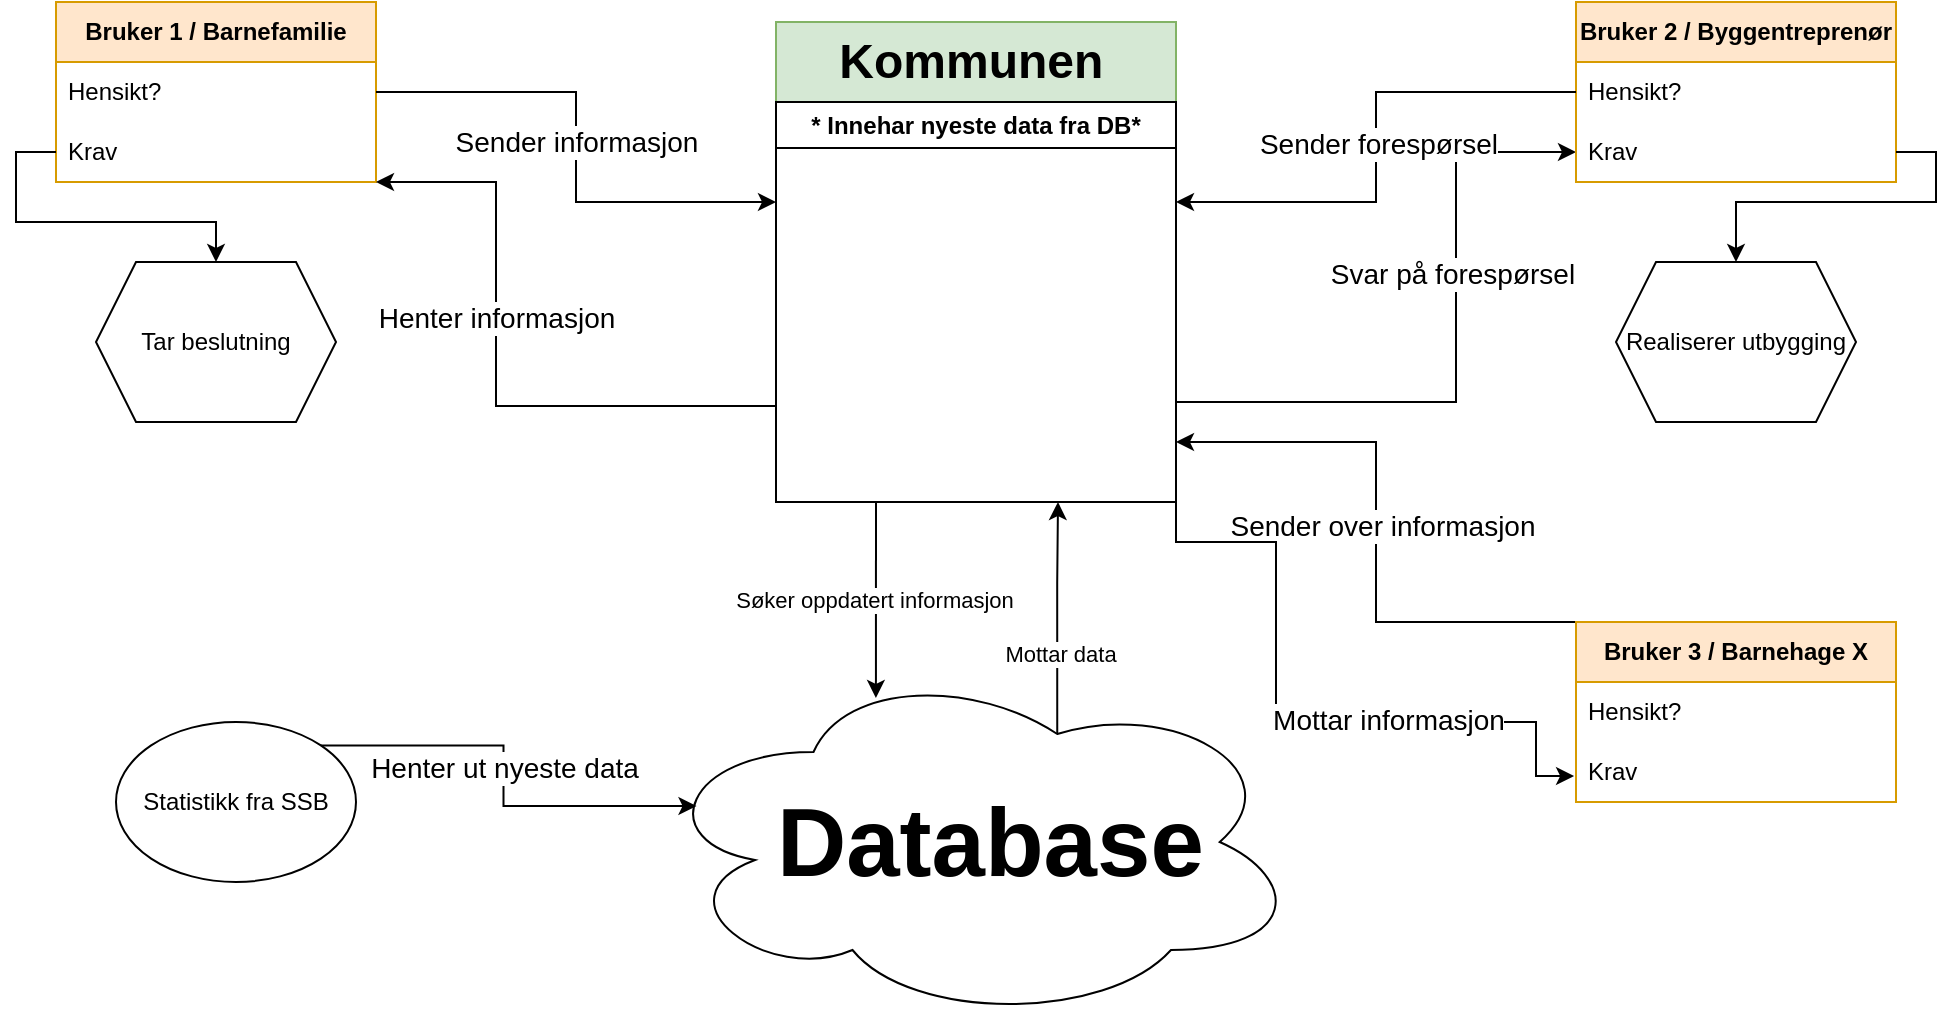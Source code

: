 <mxfile version="22.0.2" type="github">
  <diagram id="C5RBs43oDa-KdzZeNtuy" name="Page-1">
    <mxGraphModel dx="2901" dy="1118" grid="1" gridSize="10" guides="1" tooltips="1" connect="1" arrows="1" fold="1" page="1" pageScale="1" pageWidth="827" pageHeight="1169" math="0" shadow="0">
      <root>
        <mxCell id="WIyWlLk6GJQsqaUBKTNV-0" />
        <mxCell id="WIyWlLk6GJQsqaUBKTNV-1" parent="WIyWlLk6GJQsqaUBKTNV-0" />
        <mxCell id="G2nF_cRTzTYgWaF174XV-86" value="&lt;b&gt;Bruker 1 / Barnefamilie&lt;/b&gt;" style="swimlane;fontStyle=0;childLayout=stackLayout;horizontal=1;startSize=30;horizontalStack=0;resizeParent=1;resizeParentMax=0;resizeLast=0;collapsible=1;marginBottom=0;whiteSpace=wrap;html=1;fillColor=#ffe6cc;strokeColor=#d79b00;" vertex="1" parent="WIyWlLk6GJQsqaUBKTNV-1">
          <mxGeometry x="-40" y="50" width="160" height="90" as="geometry" />
        </mxCell>
        <mxCell id="G2nF_cRTzTYgWaF174XV-87" value="Hensikt?" style="text;strokeColor=none;fillColor=none;align=left;verticalAlign=middle;spacingLeft=4;spacingRight=4;overflow=hidden;points=[[0,0.5],[1,0.5]];portConstraint=eastwest;rotatable=0;whiteSpace=wrap;html=1;" vertex="1" parent="G2nF_cRTzTYgWaF174XV-86">
          <mxGeometry y="30" width="160" height="30" as="geometry" />
        </mxCell>
        <mxCell id="G2nF_cRTzTYgWaF174XV-88" value="Krav" style="text;strokeColor=none;fillColor=none;align=left;verticalAlign=middle;spacingLeft=4;spacingRight=4;overflow=hidden;points=[[0,0.5],[1,0.5]];portConstraint=eastwest;rotatable=0;whiteSpace=wrap;html=1;" vertex="1" parent="G2nF_cRTzTYgWaF174XV-86">
          <mxGeometry y="60" width="160" height="30" as="geometry" />
        </mxCell>
        <mxCell id="G2nF_cRTzTYgWaF174XV-96" value="&lt;h1&gt;&amp;nbsp; &amp;nbsp; Kommunen&lt;/h1&gt;&lt;p&gt;&lt;br&gt;&lt;/p&gt;" style="text;html=1;strokeColor=#82b366;fillColor=#d5e8d4;spacing=5;spacingTop=-20;whiteSpace=wrap;overflow=hidden;rounded=0;" vertex="1" parent="WIyWlLk6GJQsqaUBKTNV-1">
          <mxGeometry x="320" y="60" width="200" height="40" as="geometry" />
        </mxCell>
        <mxCell id="G2nF_cRTzTYgWaF174XV-114" style="edgeStyle=orthogonalEdgeStyle;rounded=0;orthogonalLoop=1;jettySize=auto;html=1;exitX=1;exitY=0.75;exitDx=0;exitDy=0;entryX=0;entryY=0.5;entryDx=0;entryDy=0;" edge="1" parent="WIyWlLk6GJQsqaUBKTNV-1" source="G2nF_cRTzTYgWaF174XV-97" target="G2nF_cRTzTYgWaF174XV-100">
          <mxGeometry relative="1" as="geometry">
            <Array as="points">
              <mxPoint x="660" y="250" />
              <mxPoint x="660" y="125" />
            </Array>
          </mxGeometry>
        </mxCell>
        <mxCell id="G2nF_cRTzTYgWaF174XV-115" value="&lt;font style=&quot;font-size: 14px;&quot;&gt;Svar på forespørsel&lt;/font&gt;" style="edgeLabel;html=1;align=center;verticalAlign=middle;resizable=0;points=[];" vertex="1" connectable="0" parent="G2nF_cRTzTYgWaF174XV-114">
          <mxGeometry x="0.255" y="2" relative="1" as="geometry">
            <mxPoint as="offset" />
          </mxGeometry>
        </mxCell>
        <mxCell id="G2nF_cRTzTYgWaF174XV-97" value="* Innehar nyeste data fra DB*" style="swimlane;whiteSpace=wrap;html=1;" vertex="1" parent="WIyWlLk6GJQsqaUBKTNV-1">
          <mxGeometry x="320" y="100" width="200" height="200" as="geometry" />
        </mxCell>
        <mxCell id="G2nF_cRTzTYgWaF174XV-98" value="&lt;b&gt;Bruker 2 / Byggentreprenør&lt;/b&gt;" style="swimlane;fontStyle=0;childLayout=stackLayout;horizontal=1;startSize=30;horizontalStack=0;resizeParent=1;resizeParentMax=0;resizeLast=0;collapsible=1;marginBottom=0;whiteSpace=wrap;html=1;fillColor=#ffe6cc;strokeColor=#d79b00;" vertex="1" parent="WIyWlLk6GJQsqaUBKTNV-1">
          <mxGeometry x="720" y="50" width="160" height="90" as="geometry" />
        </mxCell>
        <mxCell id="G2nF_cRTzTYgWaF174XV-99" value="Hensikt?" style="text;strokeColor=none;fillColor=none;align=left;verticalAlign=middle;spacingLeft=4;spacingRight=4;overflow=hidden;points=[[0,0.5],[1,0.5]];portConstraint=eastwest;rotatable=0;whiteSpace=wrap;html=1;" vertex="1" parent="G2nF_cRTzTYgWaF174XV-98">
          <mxGeometry y="30" width="160" height="30" as="geometry" />
        </mxCell>
        <mxCell id="G2nF_cRTzTYgWaF174XV-100" value="Krav" style="text;strokeColor=none;fillColor=none;align=left;verticalAlign=middle;spacingLeft=4;spacingRight=4;overflow=hidden;points=[[0,0.5],[1,0.5]];portConstraint=eastwest;rotatable=0;whiteSpace=wrap;html=1;" vertex="1" parent="G2nF_cRTzTYgWaF174XV-98">
          <mxGeometry y="60" width="160" height="30" as="geometry" />
        </mxCell>
        <mxCell id="G2nF_cRTzTYgWaF174XV-119" style="edgeStyle=orthogonalEdgeStyle;rounded=0;orthogonalLoop=1;jettySize=auto;html=1;exitX=0.625;exitY=0.2;exitDx=0;exitDy=0;exitPerimeter=0;" edge="1" parent="WIyWlLk6GJQsqaUBKTNV-1" source="G2nF_cRTzTYgWaF174XV-101">
          <mxGeometry relative="1" as="geometry">
            <mxPoint x="461" y="300" as="targetPoint" />
          </mxGeometry>
        </mxCell>
        <mxCell id="G2nF_cRTzTYgWaF174XV-121" value="Mottar data" style="edgeLabel;html=1;align=center;verticalAlign=middle;resizable=0;points=[];" vertex="1" connectable="0" parent="G2nF_cRTzTYgWaF174XV-119">
          <mxGeometry x="-0.316" y="-1" relative="1" as="geometry">
            <mxPoint as="offset" />
          </mxGeometry>
        </mxCell>
        <mxCell id="G2nF_cRTzTYgWaF174XV-101" value="&lt;b&gt;&lt;font style=&quot;font-size: 48px;&quot;&gt;&amp;nbsp;Database&lt;/font&gt;&lt;/b&gt;" style="ellipse;shape=cloud;whiteSpace=wrap;html=1;" vertex="1" parent="WIyWlLk6GJQsqaUBKTNV-1">
          <mxGeometry x="257.5" y="380" width="325" height="180" as="geometry" />
        </mxCell>
        <mxCell id="G2nF_cRTzTYgWaF174XV-108" style="edgeStyle=orthogonalEdgeStyle;rounded=0;orthogonalLoop=1;jettySize=auto;html=1;entryX=0;entryY=0.25;entryDx=0;entryDy=0;" edge="1" parent="WIyWlLk6GJQsqaUBKTNV-1" source="G2nF_cRTzTYgWaF174XV-87" target="G2nF_cRTzTYgWaF174XV-97">
          <mxGeometry relative="1" as="geometry" />
        </mxCell>
        <mxCell id="G2nF_cRTzTYgWaF174XV-109" value="&lt;font style=&quot;font-size: 14px;&quot;&gt;Sender informasjon&lt;/font&gt;" style="edgeLabel;html=1;align=center;verticalAlign=middle;resizable=0;points=[];" vertex="1" connectable="0" parent="G2nF_cRTzTYgWaF174XV-108">
          <mxGeometry x="-0.02" relative="1" as="geometry">
            <mxPoint as="offset" />
          </mxGeometry>
        </mxCell>
        <mxCell id="G2nF_cRTzTYgWaF174XV-110" style="edgeStyle=orthogonalEdgeStyle;rounded=0;orthogonalLoop=1;jettySize=auto;html=1;exitX=0;exitY=0.75;exitDx=0;exitDy=0;" edge="1" parent="WIyWlLk6GJQsqaUBKTNV-1">
          <mxGeometry relative="1" as="geometry">
            <mxPoint x="320" y="250.99" as="sourcePoint" />
            <mxPoint x="120" y="140" as="targetPoint" />
            <Array as="points">
              <mxPoint x="320" y="252" />
              <mxPoint x="180" y="252" />
              <mxPoint x="180" y="140" />
            </Array>
          </mxGeometry>
        </mxCell>
        <mxCell id="G2nF_cRTzTYgWaF174XV-111" value="&lt;font style=&quot;font-size: 14px;&quot;&gt;Henter informasjon&lt;/font&gt;" style="edgeLabel;html=1;align=center;verticalAlign=middle;resizable=0;points=[];" vertex="1" connectable="0" parent="G2nF_cRTzTYgWaF174XV-110">
          <mxGeometry x="0.183" relative="1" as="geometry">
            <mxPoint as="offset" />
          </mxGeometry>
        </mxCell>
        <mxCell id="G2nF_cRTzTYgWaF174XV-112" style="edgeStyle=orthogonalEdgeStyle;rounded=0;orthogonalLoop=1;jettySize=auto;html=1;exitX=0;exitY=0.5;exitDx=0;exitDy=0;entryX=1;entryY=0.25;entryDx=0;entryDy=0;" edge="1" parent="WIyWlLk6GJQsqaUBKTNV-1" source="G2nF_cRTzTYgWaF174XV-99" target="G2nF_cRTzTYgWaF174XV-97">
          <mxGeometry relative="1" as="geometry" />
        </mxCell>
        <mxCell id="G2nF_cRTzTYgWaF174XV-113" value="&lt;font style=&quot;font-size: 14px;&quot;&gt;Sender forespørsel&lt;/font&gt;" style="edgeLabel;html=1;align=center;verticalAlign=middle;resizable=0;points=[];" vertex="1" connectable="0" parent="G2nF_cRTzTYgWaF174XV-112">
          <mxGeometry x="-0.012" y="1" relative="1" as="geometry">
            <mxPoint as="offset" />
          </mxGeometry>
        </mxCell>
        <mxCell id="G2nF_cRTzTYgWaF174XV-118" style="edgeStyle=orthogonalEdgeStyle;rounded=0;orthogonalLoop=1;jettySize=auto;html=1;exitX=0.25;exitY=1;exitDx=0;exitDy=0;entryX=0.346;entryY=0.1;entryDx=0;entryDy=0;entryPerimeter=0;" edge="1" parent="WIyWlLk6GJQsqaUBKTNV-1" source="G2nF_cRTzTYgWaF174XV-97" target="G2nF_cRTzTYgWaF174XV-101">
          <mxGeometry relative="1" as="geometry" />
        </mxCell>
        <mxCell id="G2nF_cRTzTYgWaF174XV-120" value="Søker oppdatert informasjon" style="edgeLabel;html=1;align=center;verticalAlign=middle;resizable=0;points=[];" vertex="1" connectable="0" parent="G2nF_cRTzTYgWaF174XV-118">
          <mxGeometry y="-1" relative="1" as="geometry">
            <mxPoint as="offset" />
          </mxGeometry>
        </mxCell>
        <mxCell id="G2nF_cRTzTYgWaF174XV-123" value="Realiserer utbygging" style="shape=hexagon;perimeter=hexagonPerimeter2;whiteSpace=wrap;html=1;fixedSize=1;" vertex="1" parent="WIyWlLk6GJQsqaUBKTNV-1">
          <mxGeometry x="740" y="180" width="120" height="80" as="geometry" />
        </mxCell>
        <mxCell id="G2nF_cRTzTYgWaF174XV-124" style="edgeStyle=orthogonalEdgeStyle;rounded=0;orthogonalLoop=1;jettySize=auto;html=1;exitX=1;exitY=0.5;exitDx=0;exitDy=0;" edge="1" parent="WIyWlLk6GJQsqaUBKTNV-1" source="G2nF_cRTzTYgWaF174XV-100" target="G2nF_cRTzTYgWaF174XV-123">
          <mxGeometry relative="1" as="geometry">
            <Array as="points">
              <mxPoint x="900" y="125" />
              <mxPoint x="900" y="150" />
              <mxPoint x="800" y="150" />
            </Array>
          </mxGeometry>
        </mxCell>
        <mxCell id="G2nF_cRTzTYgWaF174XV-125" value="Tar beslutning" style="shape=hexagon;perimeter=hexagonPerimeter2;whiteSpace=wrap;html=1;fixedSize=1;" vertex="1" parent="WIyWlLk6GJQsqaUBKTNV-1">
          <mxGeometry x="-20" y="180" width="120" height="80" as="geometry" />
        </mxCell>
        <mxCell id="G2nF_cRTzTYgWaF174XV-126" style="edgeStyle=orthogonalEdgeStyle;rounded=0;orthogonalLoop=1;jettySize=auto;html=1;exitX=0;exitY=0.5;exitDx=0;exitDy=0;entryX=0.5;entryY=0;entryDx=0;entryDy=0;" edge="1" parent="WIyWlLk6GJQsqaUBKTNV-1" source="G2nF_cRTzTYgWaF174XV-88" target="G2nF_cRTzTYgWaF174XV-125">
          <mxGeometry relative="1" as="geometry" />
        </mxCell>
        <mxCell id="G2nF_cRTzTYgWaF174XV-131" value="Statistikk fra SSB" style="ellipse;whiteSpace=wrap;html=1;" vertex="1" parent="WIyWlLk6GJQsqaUBKTNV-1">
          <mxGeometry x="-10" y="410" width="120" height="80" as="geometry" />
        </mxCell>
        <mxCell id="G2nF_cRTzTYgWaF174XV-132" style="edgeStyle=orthogonalEdgeStyle;rounded=0;orthogonalLoop=1;jettySize=auto;html=1;exitX=1;exitY=0;exitDx=0;exitDy=0;entryX=0.07;entryY=0.4;entryDx=0;entryDy=0;entryPerimeter=0;" edge="1" parent="WIyWlLk6GJQsqaUBKTNV-1" source="G2nF_cRTzTYgWaF174XV-131" target="G2nF_cRTzTYgWaF174XV-101">
          <mxGeometry relative="1" as="geometry" />
        </mxCell>
        <mxCell id="G2nF_cRTzTYgWaF174XV-133" value="&lt;font style=&quot;font-size: 14px;&quot;&gt;Henter ut nyeste data&lt;/font&gt;" style="edgeLabel;html=1;align=center;verticalAlign=middle;resizable=0;points=[];" vertex="1" connectable="0" parent="G2nF_cRTzTYgWaF174XV-132">
          <mxGeometry x="-0.065" relative="1" as="geometry">
            <mxPoint as="offset" />
          </mxGeometry>
        </mxCell>
        <mxCell id="G2nF_cRTzTYgWaF174XV-140" style="edgeStyle=orthogonalEdgeStyle;rounded=0;orthogonalLoop=1;jettySize=auto;html=1;exitX=0.25;exitY=0;exitDx=0;exitDy=0;" edge="1" parent="WIyWlLk6GJQsqaUBKTNV-1" source="G2nF_cRTzTYgWaF174XV-134">
          <mxGeometry relative="1" as="geometry">
            <mxPoint x="520" y="270" as="targetPoint" />
            <Array as="points">
              <mxPoint x="620" y="360" />
              <mxPoint x="620" y="270" />
            </Array>
          </mxGeometry>
        </mxCell>
        <mxCell id="G2nF_cRTzTYgWaF174XV-141" value="&lt;font style=&quot;font-size: 14px;&quot;&gt;Sender over informasjon&lt;/font&gt;" style="edgeLabel;html=1;align=center;verticalAlign=middle;resizable=0;points=[];" vertex="1" connectable="0" parent="G2nF_cRTzTYgWaF174XV-140">
          <mxGeometry x="0.139" y="-3" relative="1" as="geometry">
            <mxPoint as="offset" />
          </mxGeometry>
        </mxCell>
        <mxCell id="G2nF_cRTzTYgWaF174XV-134" value="&lt;b&gt;Bruker 3 / Barnehage X&lt;/b&gt;" style="swimlane;fontStyle=0;childLayout=stackLayout;horizontal=1;startSize=30;horizontalStack=0;resizeParent=1;resizeParentMax=0;resizeLast=0;collapsible=1;marginBottom=0;whiteSpace=wrap;html=1;fillColor=#ffe6cc;strokeColor=#d79b00;" vertex="1" parent="WIyWlLk6GJQsqaUBKTNV-1">
          <mxGeometry x="720" y="360" width="160" height="90" as="geometry" />
        </mxCell>
        <mxCell id="G2nF_cRTzTYgWaF174XV-135" value="Hensikt?" style="text;strokeColor=none;fillColor=none;align=left;verticalAlign=middle;spacingLeft=4;spacingRight=4;overflow=hidden;points=[[0,0.5],[1,0.5]];portConstraint=eastwest;rotatable=0;whiteSpace=wrap;html=1;" vertex="1" parent="G2nF_cRTzTYgWaF174XV-134">
          <mxGeometry y="30" width="160" height="30" as="geometry" />
        </mxCell>
        <mxCell id="G2nF_cRTzTYgWaF174XV-136" value="Krav" style="text;strokeColor=none;fillColor=none;align=left;verticalAlign=middle;spacingLeft=4;spacingRight=4;overflow=hidden;points=[[0,0.5],[1,0.5]];portConstraint=eastwest;rotatable=0;whiteSpace=wrap;html=1;" vertex="1" parent="G2nF_cRTzTYgWaF174XV-134">
          <mxGeometry y="60" width="160" height="30" as="geometry" />
        </mxCell>
        <mxCell id="G2nF_cRTzTYgWaF174XV-142" style="edgeStyle=orthogonalEdgeStyle;rounded=0;orthogonalLoop=1;jettySize=auto;html=1;exitX=1;exitY=1;exitDx=0;exitDy=0;entryX=-0.006;entryY=-0.1;entryDx=0;entryDy=0;entryPerimeter=0;" edge="1" parent="WIyWlLk6GJQsqaUBKTNV-1" source="G2nF_cRTzTYgWaF174XV-97">
          <mxGeometry relative="1" as="geometry">
            <mxPoint x="520" y="320" as="sourcePoint" />
            <mxPoint x="719.04" y="437" as="targetPoint" />
            <Array as="points">
              <mxPoint x="520" y="320" />
              <mxPoint x="570" y="320" />
              <mxPoint x="570" y="410" />
              <mxPoint x="700" y="410" />
              <mxPoint x="700" y="437" />
            </Array>
          </mxGeometry>
        </mxCell>
        <mxCell id="G2nF_cRTzTYgWaF174XV-143" value="&lt;font style=&quot;font-size: 14px;&quot;&gt;Mottar informasjon&lt;/font&gt;" style="edgeLabel;html=1;align=center;verticalAlign=middle;resizable=0;points=[];" vertex="1" connectable="0" parent="G2nF_cRTzTYgWaF174XV-142">
          <mxGeometry x="0.285" y="1" relative="1" as="geometry">
            <mxPoint as="offset" />
          </mxGeometry>
        </mxCell>
      </root>
    </mxGraphModel>
  </diagram>
</mxfile>
